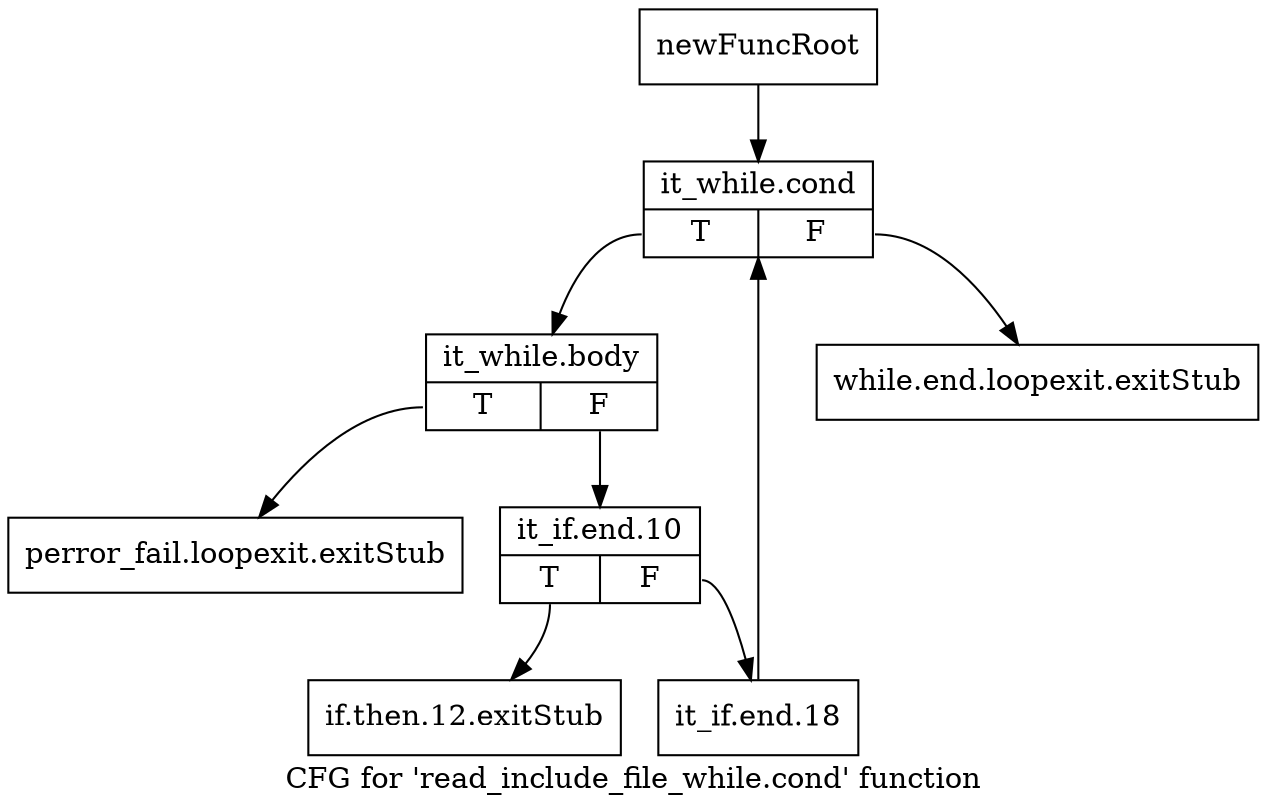digraph "CFG for 'read_include_file_while.cond' function" {
	label="CFG for 'read_include_file_while.cond' function";

	Node0xa2bef70 [shape=record,label="{newFuncRoot}"];
	Node0xa2bef70 -> Node0xa2bf0b0;
	Node0xa2befc0 [shape=record,label="{while.end.loopexit.exitStub}"];
	Node0xa2bf010 [shape=record,label="{perror_fail.loopexit.exitStub}"];
	Node0xa2bf060 [shape=record,label="{if.then.12.exitStub}"];
	Node0xa2bf0b0 [shape=record,label="{it_while.cond|{<s0>T|<s1>F}}"];
	Node0xa2bf0b0:s0 -> Node0xa2bf100;
	Node0xa2bf0b0:s1 -> Node0xa2befc0;
	Node0xa2bf100 [shape=record,label="{it_while.body|{<s0>T|<s1>F}}"];
	Node0xa2bf100:s0 -> Node0xa2bf010;
	Node0xa2bf100:s1 -> Node0xa2bf150;
	Node0xa2bf150 [shape=record,label="{it_if.end.10|{<s0>T|<s1>F}}"];
	Node0xa2bf150:s0 -> Node0xa2bf060;
	Node0xa2bf150:s1 -> Node0xa2bf1a0;
	Node0xa2bf1a0 [shape=record,label="{it_if.end.18}"];
	Node0xa2bf1a0 -> Node0xa2bf0b0;
}
